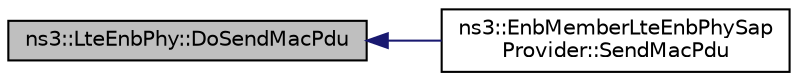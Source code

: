 digraph "ns3::LteEnbPhy::DoSendMacPdu"
{
  edge [fontname="Helvetica",fontsize="10",labelfontname="Helvetica",labelfontsize="10"];
  node [fontname="Helvetica",fontsize="10",shape=record];
  rankdir="LR";
  Node1 [label="ns3::LteEnbPhy::DoSendMacPdu",height=0.2,width=0.4,color="black", fillcolor="grey75", style="filled", fontcolor="black"];
  Node1 -> Node2 [dir="back",color="midnightblue",fontsize="10",style="solid"];
  Node2 [label="ns3::EnbMemberLteEnbPhySap\lProvider::SendMacPdu",height=0.2,width=0.4,color="black", fillcolor="white", style="filled",URL="$d2/da3/classns3_1_1EnbMemberLteEnbPhySapProvider.html#a6df331066c8b2bd05402340ec5ded518",tooltip="Send the MAC PDU to the channel. "];
}
